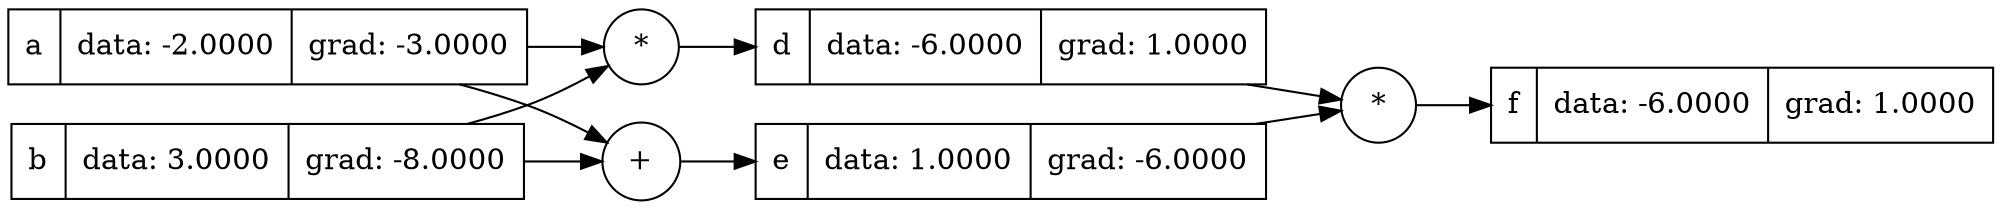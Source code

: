 digraph {
rankdir="LR"
node [shape=record]
    0 [label="{ a | data: -2.0000 | grad: -3.0000 }"]
    1 [label="{ b | data: 3.0000 | grad: -8.0000 }"]
    2 [label="{ d | data: -6.0000 | grad: 1.0000 }"]
    2999 [label="*" shape=circle]
    3 [label="{ e | data: 1.0000 | grad: -6.0000 }"]
    3999 [label="+" shape=circle]
    4 [label="{ f | data: -6.0000 | grad: 1.0000 }"]
    4999 [label="*" shape=circle]

    0 -> 2999
    2999 -> 2
    1 -> 2999

    0 -> 3999
    3999 -> 3
    1 -> 3999

    2 -> 4999
    4999 -> 4
    3 -> 4999

}